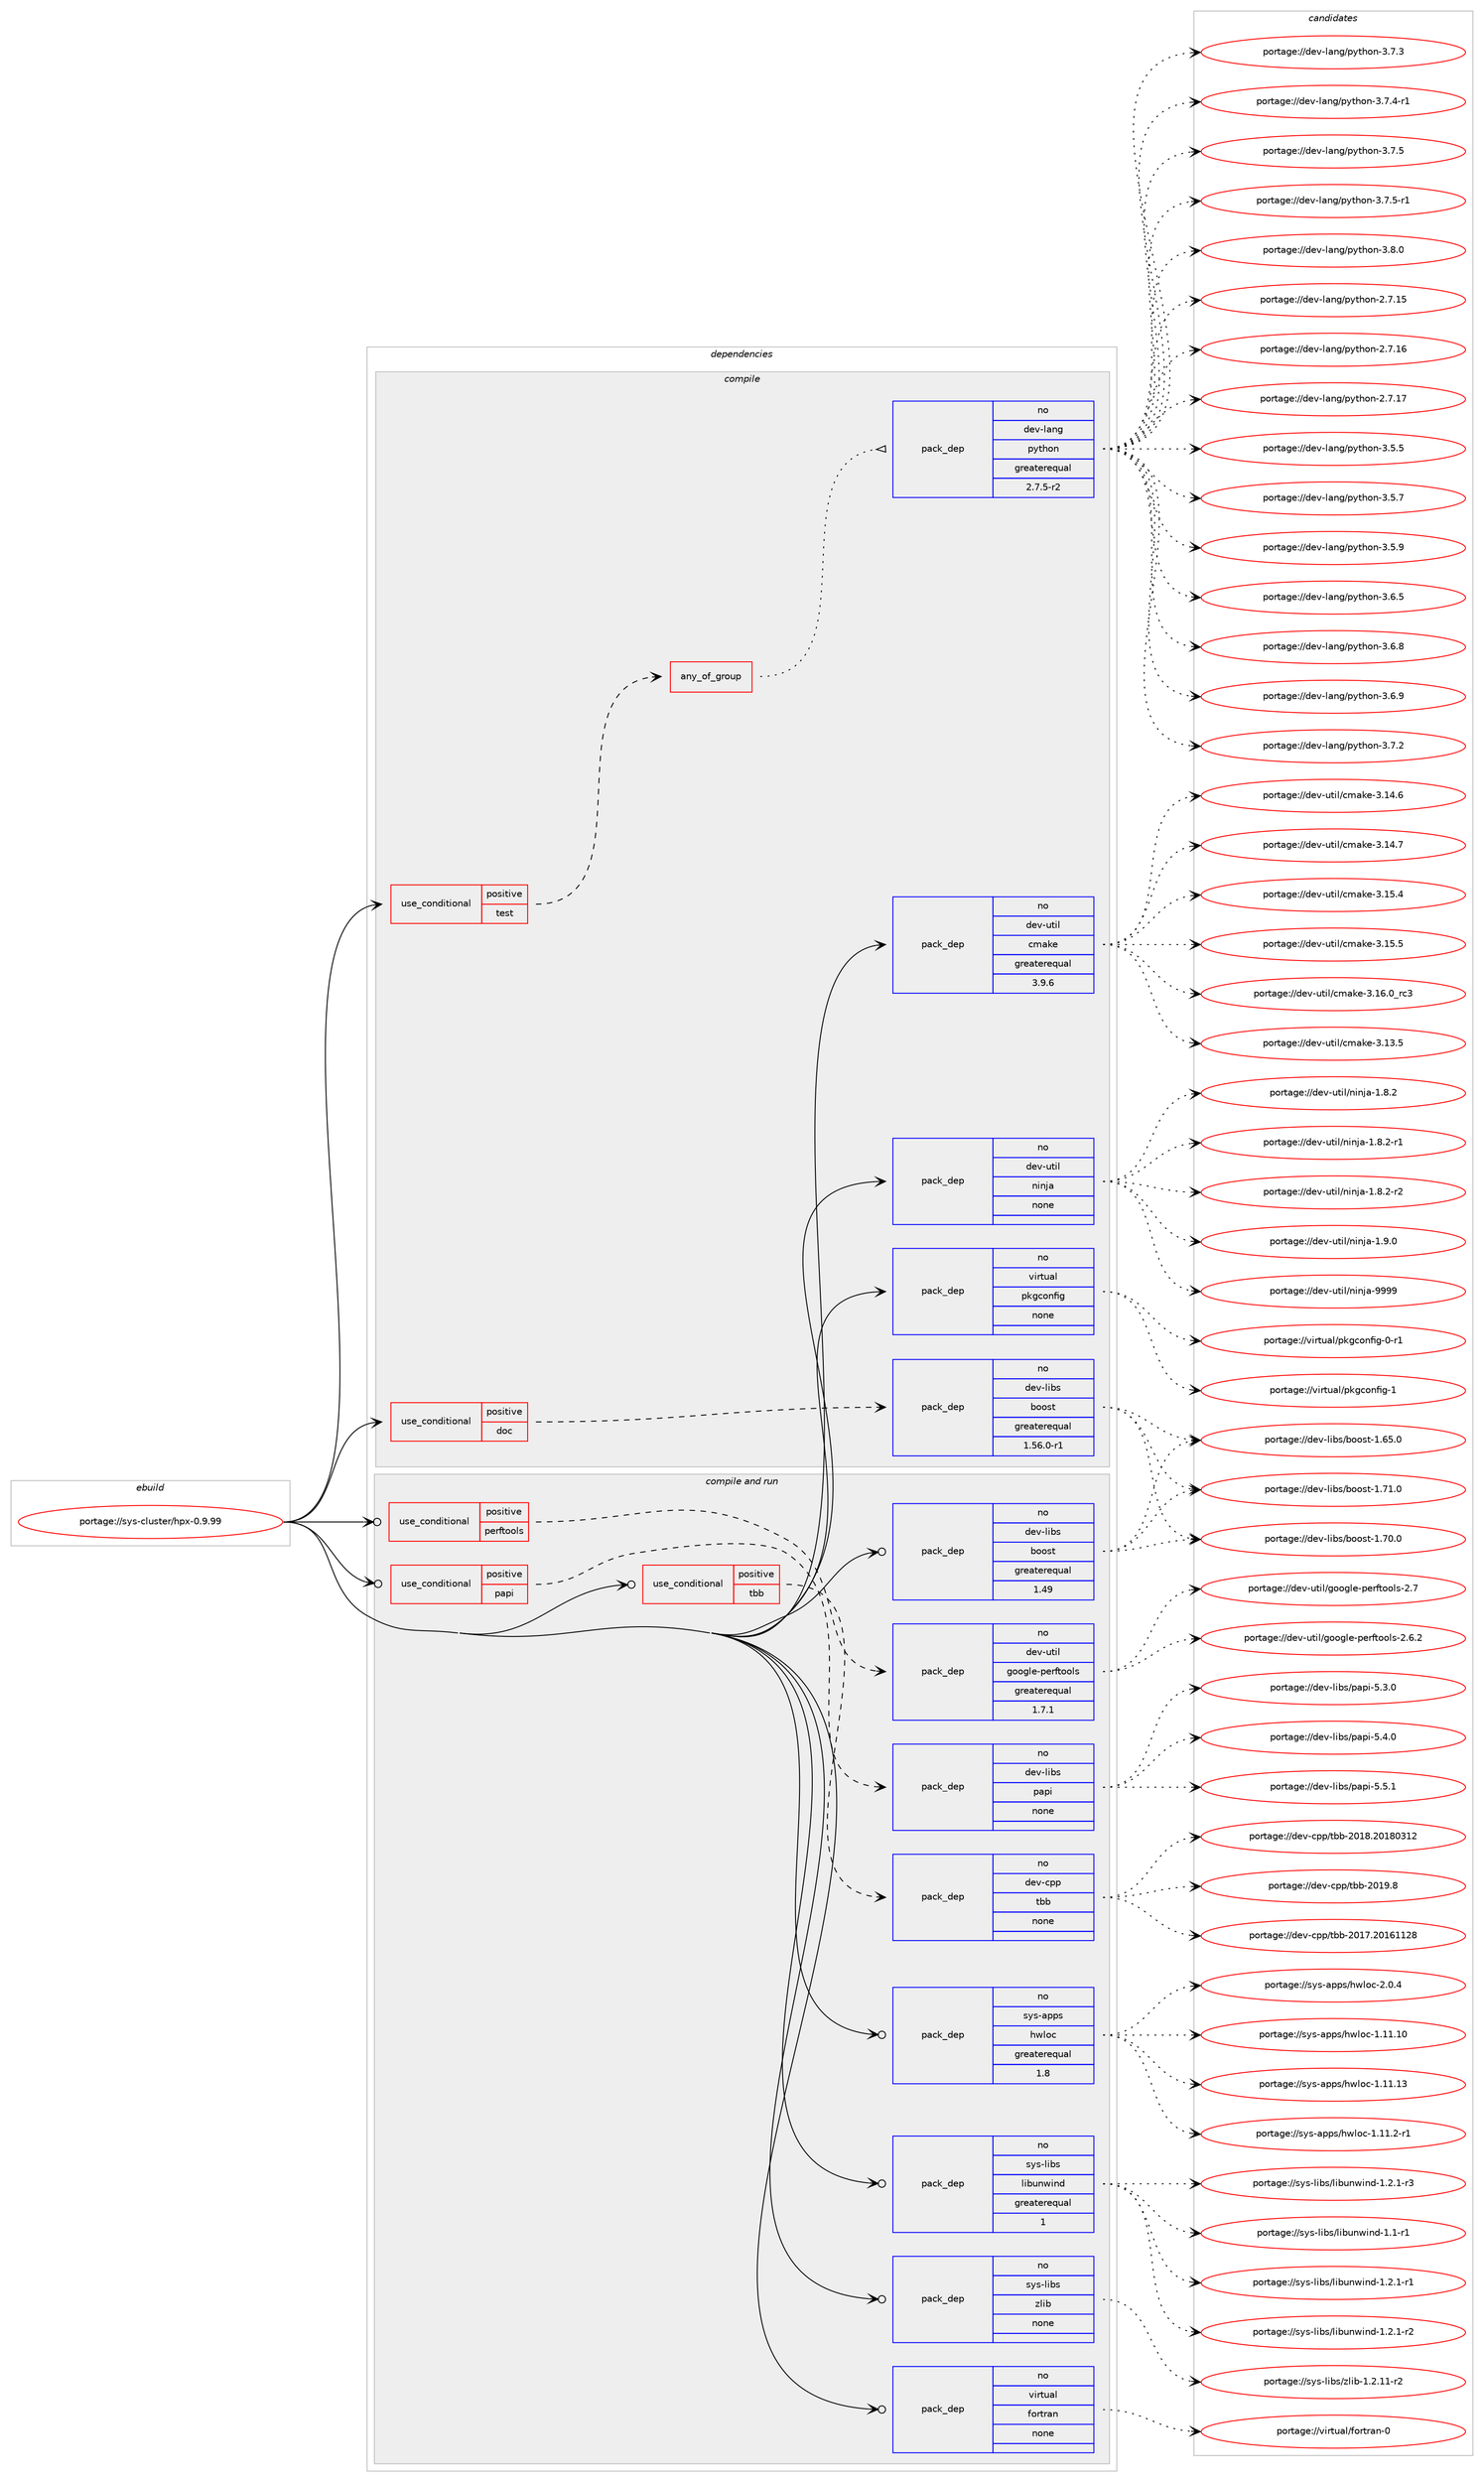 digraph prolog {

# *************
# Graph options
# *************

newrank=true;
concentrate=true;
compound=true;
graph [rankdir=LR,fontname=Helvetica,fontsize=10,ranksep=1.5];#, ranksep=2.5, nodesep=0.2];
edge  [arrowhead=vee];
node  [fontname=Helvetica,fontsize=10];

# **********
# The ebuild
# **********

subgraph cluster_leftcol {
color=gray;
rank=same;
label=<<i>ebuild</i>>;
id [label="portage://sys-cluster/hpx-0.9.99", color=red, width=4, href="../sys-cluster/hpx-0.9.99.svg"];
}

# ****************
# The dependencies
# ****************

subgraph cluster_midcol {
color=gray;
label=<<i>dependencies</i>>;
subgraph cluster_compile {
fillcolor="#eeeeee";
style=filled;
label=<<i>compile</i>>;
subgraph cond101431 {
dependency417872 [label=<<TABLE BORDER="0" CELLBORDER="1" CELLSPACING="0" CELLPADDING="4"><TR><TD ROWSPAN="3" CELLPADDING="10">use_conditional</TD></TR><TR><TD>positive</TD></TR><TR><TD>doc</TD></TR></TABLE>>, shape=none, color=red];
subgraph pack309447 {
dependency417873 [label=<<TABLE BORDER="0" CELLBORDER="1" CELLSPACING="0" CELLPADDING="4" WIDTH="220"><TR><TD ROWSPAN="6" CELLPADDING="30">pack_dep</TD></TR><TR><TD WIDTH="110">no</TD></TR><TR><TD>dev-libs</TD></TR><TR><TD>boost</TD></TR><TR><TD>greaterequal</TD></TR><TR><TD>1.56.0-r1</TD></TR></TABLE>>, shape=none, color=blue];
}
dependency417872:e -> dependency417873:w [weight=20,style="dashed",arrowhead="vee"];
}
id:e -> dependency417872:w [weight=20,style="solid",arrowhead="vee"];
subgraph cond101432 {
dependency417874 [label=<<TABLE BORDER="0" CELLBORDER="1" CELLSPACING="0" CELLPADDING="4"><TR><TD ROWSPAN="3" CELLPADDING="10">use_conditional</TD></TR><TR><TD>positive</TD></TR><TR><TD>test</TD></TR></TABLE>>, shape=none, color=red];
subgraph any6767 {
dependency417875 [label=<<TABLE BORDER="0" CELLBORDER="1" CELLSPACING="0" CELLPADDING="4"><TR><TD CELLPADDING="10">any_of_group</TD></TR></TABLE>>, shape=none, color=red];subgraph pack309448 {
dependency417876 [label=<<TABLE BORDER="0" CELLBORDER="1" CELLSPACING="0" CELLPADDING="4" WIDTH="220"><TR><TD ROWSPAN="6" CELLPADDING="30">pack_dep</TD></TR><TR><TD WIDTH="110">no</TD></TR><TR><TD>dev-lang</TD></TR><TR><TD>python</TD></TR><TR><TD>greaterequal</TD></TR><TR><TD>2.7.5-r2</TD></TR></TABLE>>, shape=none, color=blue];
}
dependency417875:e -> dependency417876:w [weight=20,style="dotted",arrowhead="oinv"];
}
dependency417874:e -> dependency417875:w [weight=20,style="dashed",arrowhead="vee"];
}
id:e -> dependency417874:w [weight=20,style="solid",arrowhead="vee"];
subgraph pack309449 {
dependency417877 [label=<<TABLE BORDER="0" CELLBORDER="1" CELLSPACING="0" CELLPADDING="4" WIDTH="220"><TR><TD ROWSPAN="6" CELLPADDING="30">pack_dep</TD></TR><TR><TD WIDTH="110">no</TD></TR><TR><TD>dev-util</TD></TR><TR><TD>cmake</TD></TR><TR><TD>greaterequal</TD></TR><TR><TD>3.9.6</TD></TR></TABLE>>, shape=none, color=blue];
}
id:e -> dependency417877:w [weight=20,style="solid",arrowhead="vee"];
subgraph pack309450 {
dependency417878 [label=<<TABLE BORDER="0" CELLBORDER="1" CELLSPACING="0" CELLPADDING="4" WIDTH="220"><TR><TD ROWSPAN="6" CELLPADDING="30">pack_dep</TD></TR><TR><TD WIDTH="110">no</TD></TR><TR><TD>dev-util</TD></TR><TR><TD>ninja</TD></TR><TR><TD>none</TD></TR><TR><TD></TD></TR></TABLE>>, shape=none, color=blue];
}
id:e -> dependency417878:w [weight=20,style="solid",arrowhead="vee"];
subgraph pack309451 {
dependency417879 [label=<<TABLE BORDER="0" CELLBORDER="1" CELLSPACING="0" CELLPADDING="4" WIDTH="220"><TR><TD ROWSPAN="6" CELLPADDING="30">pack_dep</TD></TR><TR><TD WIDTH="110">no</TD></TR><TR><TD>virtual</TD></TR><TR><TD>pkgconfig</TD></TR><TR><TD>none</TD></TR><TR><TD></TD></TR></TABLE>>, shape=none, color=blue];
}
id:e -> dependency417879:w [weight=20,style="solid",arrowhead="vee"];
}
subgraph cluster_compileandrun {
fillcolor="#eeeeee";
style=filled;
label=<<i>compile and run</i>>;
subgraph cond101433 {
dependency417880 [label=<<TABLE BORDER="0" CELLBORDER="1" CELLSPACING="0" CELLPADDING="4"><TR><TD ROWSPAN="3" CELLPADDING="10">use_conditional</TD></TR><TR><TD>positive</TD></TR><TR><TD>papi</TD></TR></TABLE>>, shape=none, color=red];
subgraph pack309452 {
dependency417881 [label=<<TABLE BORDER="0" CELLBORDER="1" CELLSPACING="0" CELLPADDING="4" WIDTH="220"><TR><TD ROWSPAN="6" CELLPADDING="30">pack_dep</TD></TR><TR><TD WIDTH="110">no</TD></TR><TR><TD>dev-libs</TD></TR><TR><TD>papi</TD></TR><TR><TD>none</TD></TR><TR><TD></TD></TR></TABLE>>, shape=none, color=blue];
}
dependency417880:e -> dependency417881:w [weight=20,style="dashed",arrowhead="vee"];
}
id:e -> dependency417880:w [weight=20,style="solid",arrowhead="odotvee"];
subgraph cond101434 {
dependency417882 [label=<<TABLE BORDER="0" CELLBORDER="1" CELLSPACING="0" CELLPADDING="4"><TR><TD ROWSPAN="3" CELLPADDING="10">use_conditional</TD></TR><TR><TD>positive</TD></TR><TR><TD>perftools</TD></TR></TABLE>>, shape=none, color=red];
subgraph pack309453 {
dependency417883 [label=<<TABLE BORDER="0" CELLBORDER="1" CELLSPACING="0" CELLPADDING="4" WIDTH="220"><TR><TD ROWSPAN="6" CELLPADDING="30">pack_dep</TD></TR><TR><TD WIDTH="110">no</TD></TR><TR><TD>dev-util</TD></TR><TR><TD>google-perftools</TD></TR><TR><TD>greaterequal</TD></TR><TR><TD>1.7.1</TD></TR></TABLE>>, shape=none, color=blue];
}
dependency417882:e -> dependency417883:w [weight=20,style="dashed",arrowhead="vee"];
}
id:e -> dependency417882:w [weight=20,style="solid",arrowhead="odotvee"];
subgraph cond101435 {
dependency417884 [label=<<TABLE BORDER="0" CELLBORDER="1" CELLSPACING="0" CELLPADDING="4"><TR><TD ROWSPAN="3" CELLPADDING="10">use_conditional</TD></TR><TR><TD>positive</TD></TR><TR><TD>tbb</TD></TR></TABLE>>, shape=none, color=red];
subgraph pack309454 {
dependency417885 [label=<<TABLE BORDER="0" CELLBORDER="1" CELLSPACING="0" CELLPADDING="4" WIDTH="220"><TR><TD ROWSPAN="6" CELLPADDING="30">pack_dep</TD></TR><TR><TD WIDTH="110">no</TD></TR><TR><TD>dev-cpp</TD></TR><TR><TD>tbb</TD></TR><TR><TD>none</TD></TR><TR><TD></TD></TR></TABLE>>, shape=none, color=blue];
}
dependency417884:e -> dependency417885:w [weight=20,style="dashed",arrowhead="vee"];
}
id:e -> dependency417884:w [weight=20,style="solid",arrowhead="odotvee"];
subgraph pack309455 {
dependency417886 [label=<<TABLE BORDER="0" CELLBORDER="1" CELLSPACING="0" CELLPADDING="4" WIDTH="220"><TR><TD ROWSPAN="6" CELLPADDING="30">pack_dep</TD></TR><TR><TD WIDTH="110">no</TD></TR><TR><TD>dev-libs</TD></TR><TR><TD>boost</TD></TR><TR><TD>greaterequal</TD></TR><TR><TD>1.49</TD></TR></TABLE>>, shape=none, color=blue];
}
id:e -> dependency417886:w [weight=20,style="solid",arrowhead="odotvee"];
subgraph pack309456 {
dependency417887 [label=<<TABLE BORDER="0" CELLBORDER="1" CELLSPACING="0" CELLPADDING="4" WIDTH="220"><TR><TD ROWSPAN="6" CELLPADDING="30">pack_dep</TD></TR><TR><TD WIDTH="110">no</TD></TR><TR><TD>sys-apps</TD></TR><TR><TD>hwloc</TD></TR><TR><TD>greaterequal</TD></TR><TR><TD>1.8</TD></TR></TABLE>>, shape=none, color=blue];
}
id:e -> dependency417887:w [weight=20,style="solid",arrowhead="odotvee"];
subgraph pack309457 {
dependency417888 [label=<<TABLE BORDER="0" CELLBORDER="1" CELLSPACING="0" CELLPADDING="4" WIDTH="220"><TR><TD ROWSPAN="6" CELLPADDING="30">pack_dep</TD></TR><TR><TD WIDTH="110">no</TD></TR><TR><TD>sys-libs</TD></TR><TR><TD>libunwind</TD></TR><TR><TD>greaterequal</TD></TR><TR><TD>1</TD></TR></TABLE>>, shape=none, color=blue];
}
id:e -> dependency417888:w [weight=20,style="solid",arrowhead="odotvee"];
subgraph pack309458 {
dependency417889 [label=<<TABLE BORDER="0" CELLBORDER="1" CELLSPACING="0" CELLPADDING="4" WIDTH="220"><TR><TD ROWSPAN="6" CELLPADDING="30">pack_dep</TD></TR><TR><TD WIDTH="110">no</TD></TR><TR><TD>sys-libs</TD></TR><TR><TD>zlib</TD></TR><TR><TD>none</TD></TR><TR><TD></TD></TR></TABLE>>, shape=none, color=blue];
}
id:e -> dependency417889:w [weight=20,style="solid",arrowhead="odotvee"];
subgraph pack309459 {
dependency417890 [label=<<TABLE BORDER="0" CELLBORDER="1" CELLSPACING="0" CELLPADDING="4" WIDTH="220"><TR><TD ROWSPAN="6" CELLPADDING="30">pack_dep</TD></TR><TR><TD WIDTH="110">no</TD></TR><TR><TD>virtual</TD></TR><TR><TD>fortran</TD></TR><TR><TD>none</TD></TR><TR><TD></TD></TR></TABLE>>, shape=none, color=blue];
}
id:e -> dependency417890:w [weight=20,style="solid",arrowhead="odotvee"];
}
subgraph cluster_run {
fillcolor="#eeeeee";
style=filled;
label=<<i>run</i>>;
}
}

# **************
# The candidates
# **************

subgraph cluster_choices {
rank=same;
color=gray;
label=<<i>candidates</i>>;

subgraph choice309447 {
color=black;
nodesep=1;
choiceportage1001011184510810598115479811111111511645494654534648 [label="portage://dev-libs/boost-1.65.0", color=red, width=4,href="../dev-libs/boost-1.65.0.svg"];
choiceportage1001011184510810598115479811111111511645494655484648 [label="portage://dev-libs/boost-1.70.0", color=red, width=4,href="../dev-libs/boost-1.70.0.svg"];
choiceportage1001011184510810598115479811111111511645494655494648 [label="portage://dev-libs/boost-1.71.0", color=red, width=4,href="../dev-libs/boost-1.71.0.svg"];
dependency417873:e -> choiceportage1001011184510810598115479811111111511645494654534648:w [style=dotted,weight="100"];
dependency417873:e -> choiceportage1001011184510810598115479811111111511645494655484648:w [style=dotted,weight="100"];
dependency417873:e -> choiceportage1001011184510810598115479811111111511645494655494648:w [style=dotted,weight="100"];
}
subgraph choice309448 {
color=black;
nodesep=1;
choiceportage10010111845108971101034711212111610411111045504655464953 [label="portage://dev-lang/python-2.7.15", color=red, width=4,href="../dev-lang/python-2.7.15.svg"];
choiceportage10010111845108971101034711212111610411111045504655464954 [label="portage://dev-lang/python-2.7.16", color=red, width=4,href="../dev-lang/python-2.7.16.svg"];
choiceportage10010111845108971101034711212111610411111045504655464955 [label="portage://dev-lang/python-2.7.17", color=red, width=4,href="../dev-lang/python-2.7.17.svg"];
choiceportage100101118451089711010347112121116104111110455146534653 [label="portage://dev-lang/python-3.5.5", color=red, width=4,href="../dev-lang/python-3.5.5.svg"];
choiceportage100101118451089711010347112121116104111110455146534655 [label="portage://dev-lang/python-3.5.7", color=red, width=4,href="../dev-lang/python-3.5.7.svg"];
choiceportage100101118451089711010347112121116104111110455146534657 [label="portage://dev-lang/python-3.5.9", color=red, width=4,href="../dev-lang/python-3.5.9.svg"];
choiceportage100101118451089711010347112121116104111110455146544653 [label="portage://dev-lang/python-3.6.5", color=red, width=4,href="../dev-lang/python-3.6.5.svg"];
choiceportage100101118451089711010347112121116104111110455146544656 [label="portage://dev-lang/python-3.6.8", color=red, width=4,href="../dev-lang/python-3.6.8.svg"];
choiceportage100101118451089711010347112121116104111110455146544657 [label="portage://dev-lang/python-3.6.9", color=red, width=4,href="../dev-lang/python-3.6.9.svg"];
choiceportage100101118451089711010347112121116104111110455146554650 [label="portage://dev-lang/python-3.7.2", color=red, width=4,href="../dev-lang/python-3.7.2.svg"];
choiceportage100101118451089711010347112121116104111110455146554651 [label="portage://dev-lang/python-3.7.3", color=red, width=4,href="../dev-lang/python-3.7.3.svg"];
choiceportage1001011184510897110103471121211161041111104551465546524511449 [label="portage://dev-lang/python-3.7.4-r1", color=red, width=4,href="../dev-lang/python-3.7.4-r1.svg"];
choiceportage100101118451089711010347112121116104111110455146554653 [label="portage://dev-lang/python-3.7.5", color=red, width=4,href="../dev-lang/python-3.7.5.svg"];
choiceportage1001011184510897110103471121211161041111104551465546534511449 [label="portage://dev-lang/python-3.7.5-r1", color=red, width=4,href="../dev-lang/python-3.7.5-r1.svg"];
choiceportage100101118451089711010347112121116104111110455146564648 [label="portage://dev-lang/python-3.8.0", color=red, width=4,href="../dev-lang/python-3.8.0.svg"];
dependency417876:e -> choiceportage10010111845108971101034711212111610411111045504655464953:w [style=dotted,weight="100"];
dependency417876:e -> choiceportage10010111845108971101034711212111610411111045504655464954:w [style=dotted,weight="100"];
dependency417876:e -> choiceportage10010111845108971101034711212111610411111045504655464955:w [style=dotted,weight="100"];
dependency417876:e -> choiceportage100101118451089711010347112121116104111110455146534653:w [style=dotted,weight="100"];
dependency417876:e -> choiceportage100101118451089711010347112121116104111110455146534655:w [style=dotted,weight="100"];
dependency417876:e -> choiceportage100101118451089711010347112121116104111110455146534657:w [style=dotted,weight="100"];
dependency417876:e -> choiceportage100101118451089711010347112121116104111110455146544653:w [style=dotted,weight="100"];
dependency417876:e -> choiceportage100101118451089711010347112121116104111110455146544656:w [style=dotted,weight="100"];
dependency417876:e -> choiceportage100101118451089711010347112121116104111110455146544657:w [style=dotted,weight="100"];
dependency417876:e -> choiceportage100101118451089711010347112121116104111110455146554650:w [style=dotted,weight="100"];
dependency417876:e -> choiceportage100101118451089711010347112121116104111110455146554651:w [style=dotted,weight="100"];
dependency417876:e -> choiceportage1001011184510897110103471121211161041111104551465546524511449:w [style=dotted,weight="100"];
dependency417876:e -> choiceportage100101118451089711010347112121116104111110455146554653:w [style=dotted,weight="100"];
dependency417876:e -> choiceportage1001011184510897110103471121211161041111104551465546534511449:w [style=dotted,weight="100"];
dependency417876:e -> choiceportage100101118451089711010347112121116104111110455146564648:w [style=dotted,weight="100"];
}
subgraph choice309449 {
color=black;
nodesep=1;
choiceportage1001011184511711610510847991099710710145514649514653 [label="portage://dev-util/cmake-3.13.5", color=red, width=4,href="../dev-util/cmake-3.13.5.svg"];
choiceportage1001011184511711610510847991099710710145514649524654 [label="portage://dev-util/cmake-3.14.6", color=red, width=4,href="../dev-util/cmake-3.14.6.svg"];
choiceportage1001011184511711610510847991099710710145514649524655 [label="portage://dev-util/cmake-3.14.7", color=red, width=4,href="../dev-util/cmake-3.14.7.svg"];
choiceportage1001011184511711610510847991099710710145514649534652 [label="portage://dev-util/cmake-3.15.4", color=red, width=4,href="../dev-util/cmake-3.15.4.svg"];
choiceportage1001011184511711610510847991099710710145514649534653 [label="portage://dev-util/cmake-3.15.5", color=red, width=4,href="../dev-util/cmake-3.15.5.svg"];
choiceportage1001011184511711610510847991099710710145514649544648951149951 [label="portage://dev-util/cmake-3.16.0_rc3", color=red, width=4,href="../dev-util/cmake-3.16.0_rc3.svg"];
dependency417877:e -> choiceportage1001011184511711610510847991099710710145514649514653:w [style=dotted,weight="100"];
dependency417877:e -> choiceportage1001011184511711610510847991099710710145514649524654:w [style=dotted,weight="100"];
dependency417877:e -> choiceportage1001011184511711610510847991099710710145514649524655:w [style=dotted,weight="100"];
dependency417877:e -> choiceportage1001011184511711610510847991099710710145514649534652:w [style=dotted,weight="100"];
dependency417877:e -> choiceportage1001011184511711610510847991099710710145514649534653:w [style=dotted,weight="100"];
dependency417877:e -> choiceportage1001011184511711610510847991099710710145514649544648951149951:w [style=dotted,weight="100"];
}
subgraph choice309450 {
color=black;
nodesep=1;
choiceportage100101118451171161051084711010511010697454946564650 [label="portage://dev-util/ninja-1.8.2", color=red, width=4,href="../dev-util/ninja-1.8.2.svg"];
choiceportage1001011184511711610510847110105110106974549465646504511449 [label="portage://dev-util/ninja-1.8.2-r1", color=red, width=4,href="../dev-util/ninja-1.8.2-r1.svg"];
choiceportage1001011184511711610510847110105110106974549465646504511450 [label="portage://dev-util/ninja-1.8.2-r2", color=red, width=4,href="../dev-util/ninja-1.8.2-r2.svg"];
choiceportage100101118451171161051084711010511010697454946574648 [label="portage://dev-util/ninja-1.9.0", color=red, width=4,href="../dev-util/ninja-1.9.0.svg"];
choiceportage1001011184511711610510847110105110106974557575757 [label="portage://dev-util/ninja-9999", color=red, width=4,href="../dev-util/ninja-9999.svg"];
dependency417878:e -> choiceportage100101118451171161051084711010511010697454946564650:w [style=dotted,weight="100"];
dependency417878:e -> choiceportage1001011184511711610510847110105110106974549465646504511449:w [style=dotted,weight="100"];
dependency417878:e -> choiceportage1001011184511711610510847110105110106974549465646504511450:w [style=dotted,weight="100"];
dependency417878:e -> choiceportage100101118451171161051084711010511010697454946574648:w [style=dotted,weight="100"];
dependency417878:e -> choiceportage1001011184511711610510847110105110106974557575757:w [style=dotted,weight="100"];
}
subgraph choice309451 {
color=black;
nodesep=1;
choiceportage11810511411611797108471121071039911111010210510345484511449 [label="portage://virtual/pkgconfig-0-r1", color=red, width=4,href="../virtual/pkgconfig-0-r1.svg"];
choiceportage1181051141161179710847112107103991111101021051034549 [label="portage://virtual/pkgconfig-1", color=red, width=4,href="../virtual/pkgconfig-1.svg"];
dependency417879:e -> choiceportage11810511411611797108471121071039911111010210510345484511449:w [style=dotted,weight="100"];
dependency417879:e -> choiceportage1181051141161179710847112107103991111101021051034549:w [style=dotted,weight="100"];
}
subgraph choice309452 {
color=black;
nodesep=1;
choiceportage10010111845108105981154711297112105455346514648 [label="portage://dev-libs/papi-5.3.0", color=red, width=4,href="../dev-libs/papi-5.3.0.svg"];
choiceportage10010111845108105981154711297112105455346524648 [label="portage://dev-libs/papi-5.4.0", color=red, width=4,href="../dev-libs/papi-5.4.0.svg"];
choiceportage10010111845108105981154711297112105455346534649 [label="portage://dev-libs/papi-5.5.1", color=red, width=4,href="../dev-libs/papi-5.5.1.svg"];
dependency417881:e -> choiceportage10010111845108105981154711297112105455346514648:w [style=dotted,weight="100"];
dependency417881:e -> choiceportage10010111845108105981154711297112105455346524648:w [style=dotted,weight="100"];
dependency417881:e -> choiceportage10010111845108105981154711297112105455346534649:w [style=dotted,weight="100"];
}
subgraph choice309453 {
color=black;
nodesep=1;
choiceportage100101118451171161051084710311111110310810145112101114102116111111108115455046544650 [label="portage://dev-util/google-perftools-2.6.2", color=red, width=4,href="../dev-util/google-perftools-2.6.2.svg"];
choiceportage10010111845117116105108471031111111031081014511210111410211611111110811545504655 [label="portage://dev-util/google-perftools-2.7", color=red, width=4,href="../dev-util/google-perftools-2.7.svg"];
dependency417883:e -> choiceportage100101118451171161051084710311111110310810145112101114102116111111108115455046544650:w [style=dotted,weight="100"];
dependency417883:e -> choiceportage10010111845117116105108471031111111031081014511210111410211611111110811545504655:w [style=dotted,weight="100"];
}
subgraph choice309454 {
color=black;
nodesep=1;
choiceportage10010111845991121124711698984550484955465048495449495056 [label="portage://dev-cpp/tbb-2017.20161128", color=red, width=4,href="../dev-cpp/tbb-2017.20161128.svg"];
choiceportage10010111845991121124711698984550484956465048495648514950 [label="portage://dev-cpp/tbb-2018.20180312", color=red, width=4,href="../dev-cpp/tbb-2018.20180312.svg"];
choiceportage100101118459911211247116989845504849574656 [label="portage://dev-cpp/tbb-2019.8", color=red, width=4,href="../dev-cpp/tbb-2019.8.svg"];
dependency417885:e -> choiceportage10010111845991121124711698984550484955465048495449495056:w [style=dotted,weight="100"];
dependency417885:e -> choiceportage10010111845991121124711698984550484956465048495648514950:w [style=dotted,weight="100"];
dependency417885:e -> choiceportage100101118459911211247116989845504849574656:w [style=dotted,weight="100"];
}
subgraph choice309455 {
color=black;
nodesep=1;
choiceportage1001011184510810598115479811111111511645494654534648 [label="portage://dev-libs/boost-1.65.0", color=red, width=4,href="../dev-libs/boost-1.65.0.svg"];
choiceportage1001011184510810598115479811111111511645494655484648 [label="portage://dev-libs/boost-1.70.0", color=red, width=4,href="../dev-libs/boost-1.70.0.svg"];
choiceportage1001011184510810598115479811111111511645494655494648 [label="portage://dev-libs/boost-1.71.0", color=red, width=4,href="../dev-libs/boost-1.71.0.svg"];
dependency417886:e -> choiceportage1001011184510810598115479811111111511645494654534648:w [style=dotted,weight="100"];
dependency417886:e -> choiceportage1001011184510810598115479811111111511645494655484648:w [style=dotted,weight="100"];
dependency417886:e -> choiceportage1001011184510810598115479811111111511645494655494648:w [style=dotted,weight="100"];
}
subgraph choice309456 {
color=black;
nodesep=1;
choiceportage115121115459711211211547104119108111994549464949464948 [label="portage://sys-apps/hwloc-1.11.10", color=red, width=4,href="../sys-apps/hwloc-1.11.10.svg"];
choiceportage115121115459711211211547104119108111994549464949464951 [label="portage://sys-apps/hwloc-1.11.13", color=red, width=4,href="../sys-apps/hwloc-1.11.13.svg"];
choiceportage11512111545971121121154710411910811199454946494946504511449 [label="portage://sys-apps/hwloc-1.11.2-r1", color=red, width=4,href="../sys-apps/hwloc-1.11.2-r1.svg"];
choiceportage11512111545971121121154710411910811199455046484652 [label="portage://sys-apps/hwloc-2.0.4", color=red, width=4,href="../sys-apps/hwloc-2.0.4.svg"];
dependency417887:e -> choiceportage115121115459711211211547104119108111994549464949464948:w [style=dotted,weight="100"];
dependency417887:e -> choiceportage115121115459711211211547104119108111994549464949464951:w [style=dotted,weight="100"];
dependency417887:e -> choiceportage11512111545971121121154710411910811199454946494946504511449:w [style=dotted,weight="100"];
dependency417887:e -> choiceportage11512111545971121121154710411910811199455046484652:w [style=dotted,weight="100"];
}
subgraph choice309457 {
color=black;
nodesep=1;
choiceportage11512111545108105981154710810598117110119105110100454946494511449 [label="portage://sys-libs/libunwind-1.1-r1", color=red, width=4,href="../sys-libs/libunwind-1.1-r1.svg"];
choiceportage115121115451081059811547108105981171101191051101004549465046494511449 [label="portage://sys-libs/libunwind-1.2.1-r1", color=red, width=4,href="../sys-libs/libunwind-1.2.1-r1.svg"];
choiceportage115121115451081059811547108105981171101191051101004549465046494511450 [label="portage://sys-libs/libunwind-1.2.1-r2", color=red, width=4,href="../sys-libs/libunwind-1.2.1-r2.svg"];
choiceportage115121115451081059811547108105981171101191051101004549465046494511451 [label="portage://sys-libs/libunwind-1.2.1-r3", color=red, width=4,href="../sys-libs/libunwind-1.2.1-r3.svg"];
dependency417888:e -> choiceportage11512111545108105981154710810598117110119105110100454946494511449:w [style=dotted,weight="100"];
dependency417888:e -> choiceportage115121115451081059811547108105981171101191051101004549465046494511449:w [style=dotted,weight="100"];
dependency417888:e -> choiceportage115121115451081059811547108105981171101191051101004549465046494511450:w [style=dotted,weight="100"];
dependency417888:e -> choiceportage115121115451081059811547108105981171101191051101004549465046494511451:w [style=dotted,weight="100"];
}
subgraph choice309458 {
color=black;
nodesep=1;
choiceportage11512111545108105981154712210810598454946504649494511450 [label="portage://sys-libs/zlib-1.2.11-r2", color=red, width=4,href="../sys-libs/zlib-1.2.11-r2.svg"];
dependency417889:e -> choiceportage11512111545108105981154712210810598454946504649494511450:w [style=dotted,weight="100"];
}
subgraph choice309459 {
color=black;
nodesep=1;
choiceportage1181051141161179710847102111114116114971104548 [label="portage://virtual/fortran-0", color=red, width=4,href="../virtual/fortran-0.svg"];
dependency417890:e -> choiceportage1181051141161179710847102111114116114971104548:w [style=dotted,weight="100"];
}
}

}
